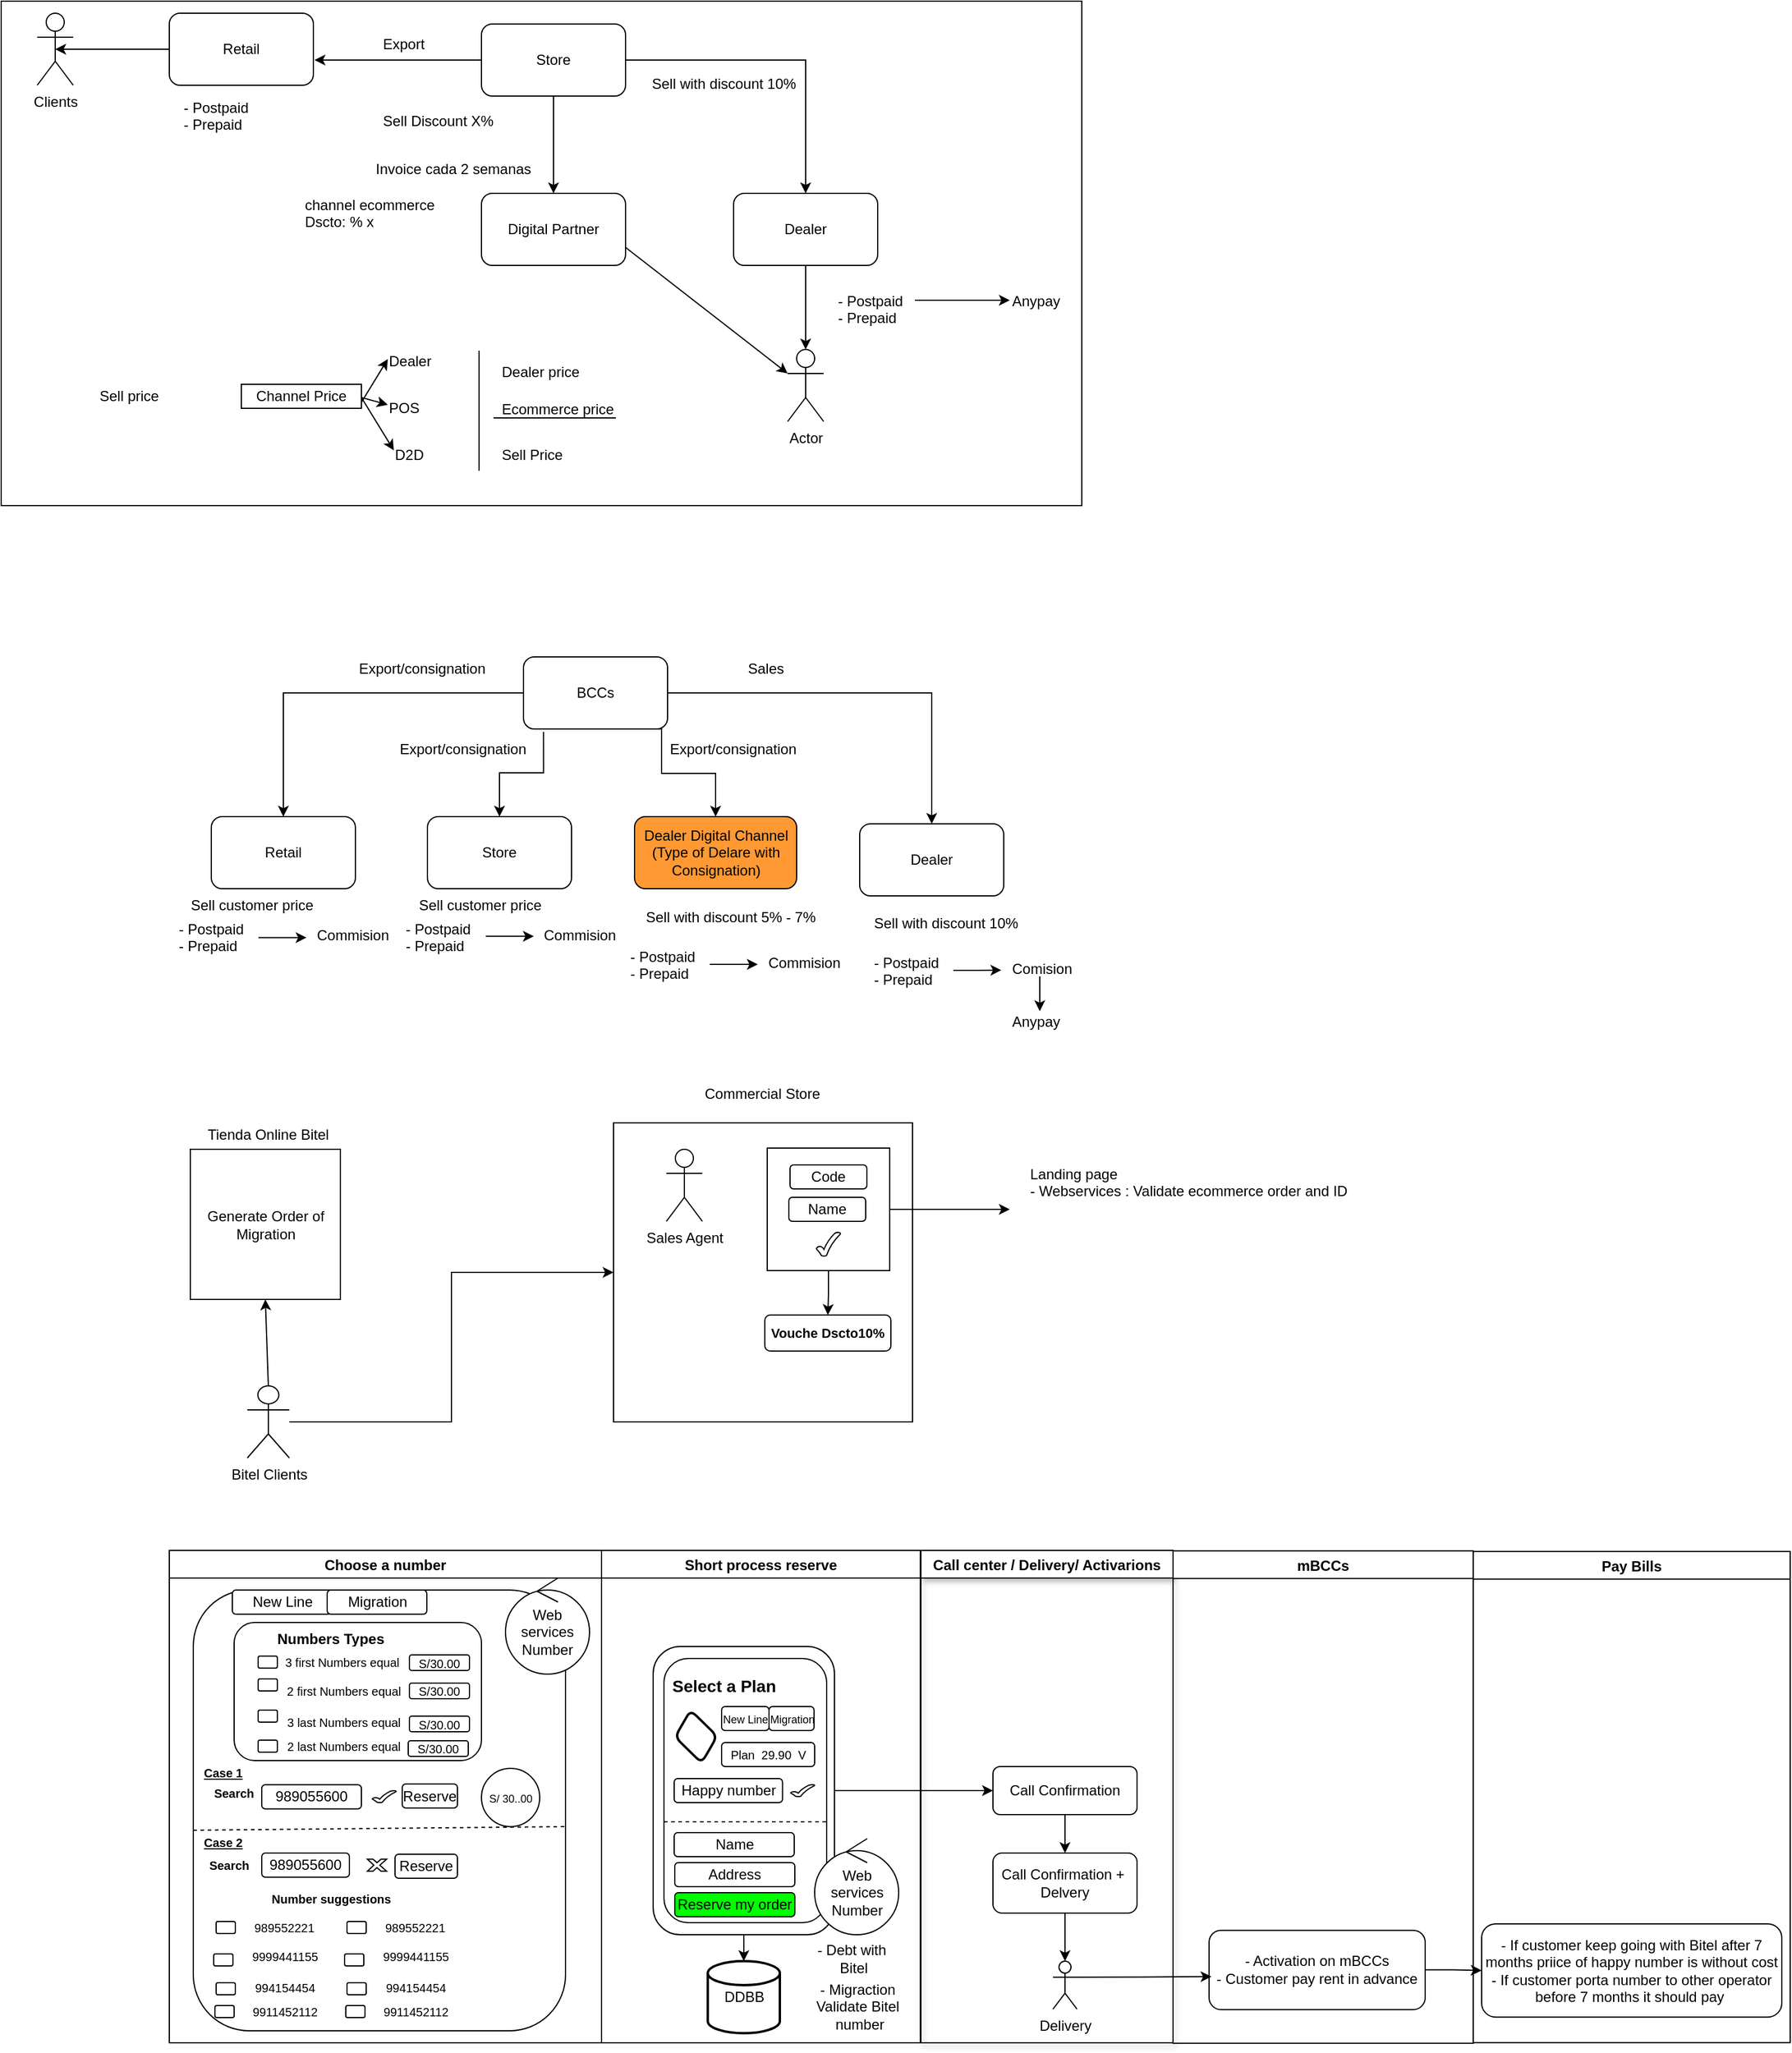 <mxfile version="12.5.6" type="github">
  <diagram id="y0MvCqDMI1tPlNCTdOtr" name="Page-1">
    <mxGraphModel dx="1301" dy="455" grid="1" gridSize="10" guides="1" tooltips="1" connect="1" arrows="1" fold="1" page="1" pageScale="1" pageWidth="827" pageHeight="1169" math="0" shadow="0">
      <root>
        <mxCell id="0"/>
        <mxCell id="1" parent="0"/>
        <mxCell id="P5arYo4wm9-XKqG1Q-lO-1" value="" style="rounded=0;whiteSpace=wrap;html=1;" parent="1" vertex="1">
          <mxGeometry x="70" y="100" width="900" height="420" as="geometry"/>
        </mxCell>
        <mxCell id="lmIb0_3VensQCm0fVYHJ-1" value="Digital Partner" style="rounded=1;whiteSpace=wrap;html=1;" parent="1" vertex="1">
          <mxGeometry x="470" y="260" width="120" height="60" as="geometry"/>
        </mxCell>
        <mxCell id="lmIb0_3VensQCm0fVYHJ-5" style="edgeStyle=orthogonalEdgeStyle;rounded=0;orthogonalLoop=1;jettySize=auto;html=1;exitX=0;exitY=0.5;exitDx=0;exitDy=0;entryX=1.008;entryY=0.65;entryDx=0;entryDy=0;entryPerimeter=0;" parent="1" source="lmIb0_3VensQCm0fVYHJ-2" target="lmIb0_3VensQCm0fVYHJ-3" edge="1">
          <mxGeometry relative="1" as="geometry"/>
        </mxCell>
        <mxCell id="lmIb0_3VensQCm0fVYHJ-8" style="edgeStyle=orthogonalEdgeStyle;rounded=0;orthogonalLoop=1;jettySize=auto;html=1;" parent="1" source="lmIb0_3VensQCm0fVYHJ-2" target="lmIb0_3VensQCm0fVYHJ-1" edge="1">
          <mxGeometry relative="1" as="geometry"/>
        </mxCell>
        <mxCell id="lmIb0_3VensQCm0fVYHJ-10" style="edgeStyle=orthogonalEdgeStyle;rounded=0;orthogonalLoop=1;jettySize=auto;html=1;exitX=1;exitY=0.5;exitDx=0;exitDy=0;entryX=0.5;entryY=0;entryDx=0;entryDy=0;" parent="1" source="lmIb0_3VensQCm0fVYHJ-2" target="lmIb0_3VensQCm0fVYHJ-9" edge="1">
          <mxGeometry relative="1" as="geometry"/>
        </mxCell>
        <mxCell id="lmIb0_3VensQCm0fVYHJ-2" value="Store" style="rounded=1;whiteSpace=wrap;html=1;" parent="1" vertex="1">
          <mxGeometry x="470" y="119" width="120" height="60" as="geometry"/>
        </mxCell>
        <mxCell id="lmIb0_3VensQCm0fVYHJ-13" style="edgeStyle=orthogonalEdgeStyle;rounded=0;orthogonalLoop=1;jettySize=auto;html=1;entryX=0.5;entryY=0.5;entryDx=0;entryDy=0;entryPerimeter=0;" parent="1" source="lmIb0_3VensQCm0fVYHJ-3" target="lmIb0_3VensQCm0fVYHJ-12" edge="1">
          <mxGeometry relative="1" as="geometry"/>
        </mxCell>
        <mxCell id="lmIb0_3VensQCm0fVYHJ-3" value="Retail" style="rounded=1;whiteSpace=wrap;html=1;" parent="1" vertex="1">
          <mxGeometry x="210" y="110" width="120" height="60" as="geometry"/>
        </mxCell>
        <mxCell id="lmIb0_3VensQCm0fVYHJ-4" value="&lt;div&gt;- Postpaid&lt;/div&gt;&lt;div&gt;- Prepaid &lt;br&gt;&lt;/div&gt;" style="text;html=1;resizable=0;points=[];autosize=1;align=left;verticalAlign=top;spacingTop=-4;" parent="1" vertex="1">
          <mxGeometry x="220" y="179" width="70" height="30" as="geometry"/>
        </mxCell>
        <mxCell id="lmIb0_3VensQCm0fVYHJ-6" value="Export" style="text;html=1;resizable=0;points=[];autosize=1;align=left;verticalAlign=top;spacingTop=-4;" parent="1" vertex="1">
          <mxGeometry x="386" y="126" width="50" height="20" as="geometry"/>
        </mxCell>
        <mxCell id="lmIb0_3VensQCm0fVYHJ-14" style="edgeStyle=orthogonalEdgeStyle;rounded=0;orthogonalLoop=1;jettySize=auto;html=1;exitX=0.5;exitY=1;exitDx=0;exitDy=0;" parent="1" source="lmIb0_3VensQCm0fVYHJ-9" edge="1">
          <mxGeometry relative="1" as="geometry">
            <mxPoint x="740" y="390" as="targetPoint"/>
          </mxGeometry>
        </mxCell>
        <mxCell id="lmIb0_3VensQCm0fVYHJ-9" value="Dealer" style="rounded=1;whiteSpace=wrap;html=1;" parent="1" vertex="1">
          <mxGeometry x="680" y="260" width="120" height="60" as="geometry"/>
        </mxCell>
        <mxCell id="lmIb0_3VensQCm0fVYHJ-11" value="Actor" style="shape=umlActor;verticalLabelPosition=bottom;labelBackgroundColor=#ffffff;verticalAlign=top;html=1;outlineConnect=0;" parent="1" vertex="1">
          <mxGeometry x="725" y="390" width="30" height="60" as="geometry"/>
        </mxCell>
        <mxCell id="lmIb0_3VensQCm0fVYHJ-12" value="Clients" style="shape=umlActor;verticalLabelPosition=bottom;labelBackgroundColor=#ffffff;verticalAlign=top;html=1;outlineConnect=0;" parent="1" vertex="1">
          <mxGeometry x="100" y="110" width="30" height="60" as="geometry"/>
        </mxCell>
        <mxCell id="lmIb0_3VensQCm0fVYHJ-15" value="Sell with discount 10%" style="text;html=1;resizable=0;points=[];autosize=1;align=left;verticalAlign=top;spacingTop=-4;" parent="1" vertex="1">
          <mxGeometry x="610" y="159" width="140" height="20" as="geometry"/>
        </mxCell>
        <mxCell id="lmIb0_3VensQCm0fVYHJ-18" value="&lt;div&gt;channel ecommerce &lt;br&gt;&lt;/div&gt;&lt;div&gt;Dscto: % x&lt;br&gt;&lt;/div&gt;" style="text;html=1;resizable=0;points=[];autosize=1;align=left;verticalAlign=top;spacingTop=-4;" parent="1" vertex="1">
          <mxGeometry x="321" y="260" width="130" height="30" as="geometry"/>
        </mxCell>
        <mxCell id="lmIb0_3VensQCm0fVYHJ-19" value="Sell Price" style="text;html=1;resizable=0;points=[];autosize=1;align=left;verticalAlign=top;spacingTop=-4;" parent="1" vertex="1">
          <mxGeometry x="485" y="468" width="70" height="20" as="geometry"/>
        </mxCell>
        <mxCell id="lmIb0_3VensQCm0fVYHJ-20" value="Ecommerce price" style="text;html=1;resizable=0;points=[];autosize=1;align=left;verticalAlign=top;spacingTop=-4;" parent="1" vertex="1">
          <mxGeometry x="485" y="430" width="110" height="20" as="geometry"/>
        </mxCell>
        <mxCell id="lmIb0_3VensQCm0fVYHJ-21" value="Sell price " style="text;html=1;resizable=0;points=[];autosize=1;align=left;verticalAlign=top;spacingTop=-4;" parent="1" vertex="1">
          <mxGeometry x="150" y="419" width="70" height="20" as="geometry"/>
        </mxCell>
        <mxCell id="lmIb0_3VensQCm0fVYHJ-23" value="Channel Price" style="rounded=0;whiteSpace=wrap;html=1;" parent="1" vertex="1">
          <mxGeometry x="270" y="419" width="100" height="20" as="geometry"/>
        </mxCell>
        <mxCell id="lmIb0_3VensQCm0fVYHJ-24" value="Dealer" style="text;html=1;resizable=0;points=[];autosize=1;align=left;verticalAlign=top;spacingTop=-4;" parent="1" vertex="1">
          <mxGeometry x="391" y="390" width="50" height="20" as="geometry"/>
        </mxCell>
        <mxCell id="lmIb0_3VensQCm0fVYHJ-25" value="POS" style="text;html=1;resizable=0;points=[];autosize=1;align=left;verticalAlign=top;spacingTop=-4;" parent="1" vertex="1">
          <mxGeometry x="391" y="429" width="40" height="20" as="geometry"/>
        </mxCell>
        <mxCell id="lmIb0_3VensQCm0fVYHJ-26" value="D2D" style="text;html=1;resizable=0;points=[];autosize=1;align=left;verticalAlign=top;spacingTop=-4;" parent="1" vertex="1">
          <mxGeometry x="396" y="468" width="40" height="20" as="geometry"/>
        </mxCell>
        <mxCell id="lmIb0_3VensQCm0fVYHJ-28" value="" style="endArrow=classic;html=1;entryX=0.02;entryY=0.4;entryDx=0;entryDy=0;entryPerimeter=0;exitX=1;exitY=0.75;exitDx=0;exitDy=0;" parent="1" source="lmIb0_3VensQCm0fVYHJ-23" target="lmIb0_3VensQCm0fVYHJ-24" edge="1">
          <mxGeometry width="50" height="50" relative="1" as="geometry">
            <mxPoint x="100" y="560" as="sourcePoint"/>
            <mxPoint x="150" y="510" as="targetPoint"/>
          </mxGeometry>
        </mxCell>
        <mxCell id="lmIb0_3VensQCm0fVYHJ-29" value="" style="endArrow=classic;html=1;entryX=0.025;entryY=0.35;entryDx=0;entryDy=0;entryPerimeter=0;" parent="1" target="lmIb0_3VensQCm0fVYHJ-25" edge="1">
          <mxGeometry width="50" height="50" relative="1" as="geometry">
            <mxPoint x="370" y="430" as="sourcePoint"/>
            <mxPoint x="402" y="408" as="targetPoint"/>
          </mxGeometry>
        </mxCell>
        <mxCell id="lmIb0_3VensQCm0fVYHJ-31" value="" style="endArrow=classic;html=1;entryX=0.025;entryY=0.3;entryDx=0;entryDy=0;entryPerimeter=0;" parent="1" target="lmIb0_3VensQCm0fVYHJ-26" edge="1">
          <mxGeometry width="50" height="50" relative="1" as="geometry">
            <mxPoint x="370" y="430" as="sourcePoint"/>
            <mxPoint x="402" y="446" as="targetPoint"/>
          </mxGeometry>
        </mxCell>
        <mxCell id="lmIb0_3VensQCm0fVYHJ-32" value="Dealer price" style="text;html=1;resizable=0;points=[];autosize=1;align=left;verticalAlign=top;spacingTop=-4;" parent="1" vertex="1">
          <mxGeometry x="485" y="399" width="80" height="20" as="geometry"/>
        </mxCell>
        <mxCell id="lmIb0_3VensQCm0fVYHJ-33" value="" style="endArrow=none;html=1;" parent="1" edge="1">
          <mxGeometry width="50" height="50" relative="1" as="geometry">
            <mxPoint x="468" y="491" as="sourcePoint"/>
            <mxPoint x="468" y="391" as="targetPoint"/>
          </mxGeometry>
        </mxCell>
        <mxCell id="lmIb0_3VensQCm0fVYHJ-35" value="" style="endArrow=none;html=1;" parent="1" edge="1">
          <mxGeometry width="50" height="50" relative="1" as="geometry">
            <mxPoint x="480" y="447" as="sourcePoint"/>
            <mxPoint x="582" y="447" as="targetPoint"/>
          </mxGeometry>
        </mxCell>
        <mxCell id="lmIb0_3VensQCm0fVYHJ-38" value="" style="endArrow=classic;html=1;exitX=1;exitY=0.75;exitDx=0;exitDy=0;entryX=0;entryY=0.333;entryDx=0;entryDy=0;entryPerimeter=0;" parent="1" source="lmIb0_3VensQCm0fVYHJ-1" target="lmIb0_3VensQCm0fVYHJ-11" edge="1">
          <mxGeometry width="50" height="50" relative="1" as="geometry">
            <mxPoint x="190" y="560" as="sourcePoint"/>
            <mxPoint x="240" y="510" as="targetPoint"/>
          </mxGeometry>
        </mxCell>
        <mxCell id="lmIb0_3VensQCm0fVYHJ-41" value="" style="edgeStyle=orthogonalEdgeStyle;rounded=0;orthogonalLoop=1;jettySize=auto;html=1;" parent="1" target="lmIb0_3VensQCm0fVYHJ-40" edge="1">
          <mxGeometry relative="1" as="geometry">
            <mxPoint x="831" y="349" as="sourcePoint"/>
            <Array as="points">
              <mxPoint x="890" y="349"/>
              <mxPoint x="890" y="349"/>
            </Array>
          </mxGeometry>
        </mxCell>
        <mxCell id="lmIb0_3VensQCm0fVYHJ-39" value="&lt;div&gt;- Postpaid&lt;/div&gt;&lt;div&gt;- Prepaid &lt;br&gt;&lt;/div&gt;" style="text;html=1;resizable=0;points=[];autosize=1;align=left;verticalAlign=top;spacingTop=-4;" parent="1" vertex="1">
          <mxGeometry x="765" y="340" width="70" height="30" as="geometry"/>
        </mxCell>
        <mxCell id="lmIb0_3VensQCm0fVYHJ-40" value="Anypay" style="text;html=1;resizable=0;points=[];autosize=1;align=left;verticalAlign=top;spacingTop=-4;" parent="1" vertex="1">
          <mxGeometry x="910" y="340" width="50" height="20" as="geometry"/>
        </mxCell>
        <mxCell id="YrrHf_Wgj3N-O0l7jDWq-1" value="&lt;div&gt;Sell Discount X%&lt;br&gt;&lt;/div&gt;&amp;nbsp;" style="text;html=1;resizable=0;points=[];autosize=1;align=left;verticalAlign=top;spacingTop=-4;" parent="1" vertex="1">
          <mxGeometry x="386" y="190" width="110" height="30" as="geometry"/>
        </mxCell>
        <mxCell id="YrrHf_Wgj3N-O0l7jDWq-2" value="Invoice cada 2 semanas" style="text;html=1;resizable=0;points=[];autosize=1;align=left;verticalAlign=top;spacingTop=-4;" parent="1" vertex="1">
          <mxGeometry x="380" y="230" width="150" height="20" as="geometry"/>
        </mxCell>
        <mxCell id="P5arYo4wm9-XKqG1Q-lO-3" value="Dealer Digital Channel&lt;br&gt;(Type of Delare with Consignation)" style="rounded=1;whiteSpace=wrap;html=1;fillColor=#FF9933;" parent="1" vertex="1">
          <mxGeometry x="597.5" y="779" width="135" height="60" as="geometry"/>
        </mxCell>
        <mxCell id="P5arYo4wm9-XKqG1Q-lO-7" value="Store" style="rounded=1;whiteSpace=wrap;html=1;" parent="1" vertex="1">
          <mxGeometry x="425" y="779" width="120" height="60" as="geometry"/>
        </mxCell>
        <mxCell id="P5arYo4wm9-XKqG1Q-lO-9" value="Retail" style="rounded=1;whiteSpace=wrap;html=1;" parent="1" vertex="1">
          <mxGeometry x="245" y="779" width="120" height="60" as="geometry"/>
        </mxCell>
        <mxCell id="P5arYo4wm9-XKqG1Q-lO-11" value="Export/consignation" style="text;html=1;resizable=0;points=[];autosize=1;align=left;verticalAlign=top;spacingTop=-4;" parent="1" vertex="1">
          <mxGeometry x="366" y="646" width="120" height="20" as="geometry"/>
        </mxCell>
        <mxCell id="P5arYo4wm9-XKqG1Q-lO-13" value="Dealer" style="rounded=1;whiteSpace=wrap;html=1;" parent="1" vertex="1">
          <mxGeometry x="785" y="785" width="120" height="60" as="geometry"/>
        </mxCell>
        <mxCell id="P5arYo4wm9-XKqG1Q-lO-16" value="Sell with discount 10%" style="text;html=1;resizable=0;points=[];autosize=1;align=left;verticalAlign=top;spacingTop=-4;" parent="1" vertex="1">
          <mxGeometry x="795" y="858" width="140" height="20" as="geometry"/>
        </mxCell>
        <mxCell id="P5arYo4wm9-XKqG1Q-lO-45" style="edgeStyle=orthogonalEdgeStyle;rounded=0;orthogonalLoop=1;jettySize=auto;html=1;exitX=0.139;exitY=1.04;exitDx=0;exitDy=0;exitPerimeter=0;" parent="1" source="P5arYo4wm9-XKqG1Q-lO-44" target="P5arYo4wm9-XKqG1Q-lO-7" edge="1">
          <mxGeometry relative="1" as="geometry"/>
        </mxCell>
        <mxCell id="P5arYo4wm9-XKqG1Q-lO-46" style="edgeStyle=orthogonalEdgeStyle;rounded=0;orthogonalLoop=1;jettySize=auto;html=1;entryX=0.5;entryY=0;entryDx=0;entryDy=0;" parent="1" source="P5arYo4wm9-XKqG1Q-lO-44" target="P5arYo4wm9-XKqG1Q-lO-9" edge="1">
          <mxGeometry relative="1" as="geometry"/>
        </mxCell>
        <mxCell id="P5arYo4wm9-XKqG1Q-lO-47" style="edgeStyle=orthogonalEdgeStyle;rounded=0;orthogonalLoop=1;jettySize=auto;html=1;entryX=0.5;entryY=0;entryDx=0;entryDy=0;" parent="1" source="P5arYo4wm9-XKqG1Q-lO-44" target="P5arYo4wm9-XKqG1Q-lO-13" edge="1">
          <mxGeometry relative="1" as="geometry"/>
        </mxCell>
        <mxCell id="P5arYo4wm9-XKqG1Q-lO-44" value="BCCs" style="rounded=1;whiteSpace=wrap;html=1;" parent="1" vertex="1">
          <mxGeometry x="505" y="646" width="120" height="60" as="geometry"/>
        </mxCell>
        <mxCell id="P5arYo4wm9-XKqG1Q-lO-48" value="Export/consignation" style="text;html=1;resizable=0;points=[];autosize=1;align=left;verticalAlign=top;spacingTop=-4;" parent="1" vertex="1">
          <mxGeometry x="400" y="712.5" width="120" height="20" as="geometry"/>
        </mxCell>
        <mxCell id="P5arYo4wm9-XKqG1Q-lO-49" value="Sales" style="text;html=1;resizable=0;points=[];autosize=1;align=left;verticalAlign=top;spacingTop=-4;" parent="1" vertex="1">
          <mxGeometry x="690" y="646" width="50" height="20" as="geometry"/>
        </mxCell>
        <mxCell id="P5arYo4wm9-XKqG1Q-lO-52" style="edgeStyle=orthogonalEdgeStyle;rounded=0;orthogonalLoop=1;jettySize=auto;html=1;exitX=0.5;exitY=1;exitDx=0;exitDy=0;" parent="1" source="P5arYo4wm9-XKqG1Q-lO-44" target="P5arYo4wm9-XKqG1Q-lO-3" edge="1">
          <mxGeometry relative="1" as="geometry">
            <mxPoint x="574.571" y="716" as="sourcePoint"/>
            <mxPoint x="494.571" y="789" as="targetPoint"/>
            <Array as="points">
              <mxPoint x="620" y="706"/>
              <mxPoint x="620" y="743"/>
              <mxPoint x="665" y="743"/>
            </Array>
          </mxGeometry>
        </mxCell>
        <mxCell id="P5arYo4wm9-XKqG1Q-lO-53" value="Export/consignation" style="text;html=1;resizable=0;points=[];autosize=1;align=left;verticalAlign=top;spacingTop=-4;" parent="1" vertex="1">
          <mxGeometry x="625" y="712.5" width="120" height="20" as="geometry"/>
        </mxCell>
        <mxCell id="P5arYo4wm9-XKqG1Q-lO-54" value="Sell with discount 5% - 7%" style="text;html=1;resizable=0;points=[];autosize=1;align=left;verticalAlign=top;spacingTop=-4;" parent="1" vertex="1">
          <mxGeometry x="605" y="853" width="160" height="20" as="geometry"/>
        </mxCell>
        <mxCell id="P5arYo4wm9-XKqG1Q-lO-56" value="" style="edgeStyle=orthogonalEdgeStyle;rounded=0;orthogonalLoop=1;jettySize=auto;html=1;" parent="1" edge="1">
          <mxGeometry relative="1" as="geometry">
            <mxPoint x="863" y="907" as="sourcePoint"/>
            <Array as="points">
              <mxPoint x="883" y="907"/>
              <mxPoint x="883" y="907"/>
            </Array>
            <mxPoint x="903" y="906.857" as="targetPoint"/>
          </mxGeometry>
        </mxCell>
        <mxCell id="P5arYo4wm9-XKqG1Q-lO-57" value="&lt;div&gt;- Postpaid&lt;/div&gt;&lt;div&gt;- Prepaid &lt;br&gt;&lt;/div&gt;" style="text;html=1;resizable=0;points=[];autosize=1;align=left;verticalAlign=top;spacingTop=-4;" parent="1" vertex="1">
          <mxGeometry x="795" y="891" width="70" height="30" as="geometry"/>
        </mxCell>
        <mxCell id="P5arYo4wm9-XKqG1Q-lO-58" value="Comision" style="text;html=1;resizable=0;points=[];autosize=1;align=left;verticalAlign=top;spacingTop=-4;" parent="1" vertex="1">
          <mxGeometry x="910" y="896" width="70" height="20" as="geometry"/>
        </mxCell>
        <mxCell id="P5arYo4wm9-XKqG1Q-lO-59" value="" style="edgeStyle=orthogonalEdgeStyle;rounded=0;orthogonalLoop=1;jettySize=auto;html=1;" parent="1" edge="1">
          <mxGeometry relative="1" as="geometry">
            <mxPoint x="660.143" y="902" as="sourcePoint"/>
            <Array as="points">
              <mxPoint x="680" y="902"/>
              <mxPoint x="680" y="902"/>
            </Array>
            <mxPoint x="700.143" y="902" as="targetPoint"/>
          </mxGeometry>
        </mxCell>
        <mxCell id="P5arYo4wm9-XKqG1Q-lO-60" value="&lt;div&gt;- Postpaid&lt;/div&gt;&lt;div&gt;- Prepaid &lt;br&gt;&lt;/div&gt;" style="text;html=1;resizable=0;points=[];autosize=1;align=left;verticalAlign=top;spacingTop=-4;" parent="1" vertex="1">
          <mxGeometry x="592" y="886" width="70" height="30" as="geometry"/>
        </mxCell>
        <mxCell id="P5arYo4wm9-XKqG1Q-lO-61" value="Commision" style="text;html=1;resizable=0;points=[];autosize=1;align=left;verticalAlign=top;spacingTop=-4;" parent="1" vertex="1">
          <mxGeometry x="707" y="891" width="80" height="20" as="geometry"/>
        </mxCell>
        <mxCell id="P5arYo4wm9-XKqG1Q-lO-64" value="" style="edgeStyle=orthogonalEdgeStyle;rounded=0;orthogonalLoop=1;jettySize=auto;html=1;" parent="1" edge="1">
          <mxGeometry relative="1" as="geometry">
            <mxPoint x="284.286" y="879.714" as="sourcePoint"/>
            <Array as="points">
              <mxPoint x="304" y="879"/>
              <mxPoint x="304" y="879"/>
            </Array>
            <mxPoint x="324.286" y="879.714" as="targetPoint"/>
          </mxGeometry>
        </mxCell>
        <mxCell id="P5arYo4wm9-XKqG1Q-lO-65" value="&lt;div&gt;- Postpaid&lt;/div&gt;&lt;div&gt;- Prepaid &lt;br&gt;&lt;/div&gt;" style="text;html=1;resizable=0;points=[];autosize=1;align=left;verticalAlign=top;spacingTop=-4;" parent="1" vertex="1">
          <mxGeometry x="216" y="863" width="70" height="30" as="geometry"/>
        </mxCell>
        <mxCell id="P5arYo4wm9-XKqG1Q-lO-66" value="Commision" style="text;html=1;resizable=0;points=[];autosize=1;align=left;verticalAlign=top;spacingTop=-4;" parent="1" vertex="1">
          <mxGeometry x="331" y="868" width="80" height="20" as="geometry"/>
        </mxCell>
        <mxCell id="P5arYo4wm9-XKqG1Q-lO-67" value="" style="edgeStyle=orthogonalEdgeStyle;rounded=0;orthogonalLoop=1;jettySize=auto;html=1;" parent="1" edge="1">
          <mxGeometry relative="1" as="geometry">
            <mxPoint x="473.571" y="878.643" as="sourcePoint"/>
            <Array as="points">
              <mxPoint x="493" y="878.5"/>
              <mxPoint x="493" y="878.5"/>
            </Array>
            <mxPoint x="513.571" y="878.643" as="targetPoint"/>
          </mxGeometry>
        </mxCell>
        <mxCell id="P5arYo4wm9-XKqG1Q-lO-68" value="&lt;div&gt;- Postpaid&lt;/div&gt;&lt;div&gt;- Prepaid &lt;br&gt;&lt;/div&gt;" style="text;html=1;resizable=0;points=[];autosize=1;align=left;verticalAlign=top;spacingTop=-4;" parent="1" vertex="1">
          <mxGeometry x="405" y="862.5" width="70" height="30" as="geometry"/>
        </mxCell>
        <mxCell id="P5arYo4wm9-XKqG1Q-lO-69" value="Commision" style="text;html=1;resizable=0;points=[];autosize=1;align=left;verticalAlign=top;spacingTop=-4;" parent="1" vertex="1">
          <mxGeometry x="520" y="867.5" width="80" height="20" as="geometry"/>
        </mxCell>
        <mxCell id="P5arYo4wm9-XKqG1Q-lO-70" value="Anypay" style="text;html=1;resizable=0;points=[];autosize=1;align=left;verticalAlign=top;spacingTop=-4;" parent="1" vertex="1">
          <mxGeometry x="910" y="940" width="60" height="20" as="geometry"/>
        </mxCell>
        <mxCell id="P5arYo4wm9-XKqG1Q-lO-74" value="" style="edgeStyle=orthogonalEdgeStyle;rounded=0;orthogonalLoop=1;jettySize=auto;html=1;" parent="1" edge="1">
          <mxGeometry relative="1" as="geometry">
            <mxPoint x="935" y="912" as="sourcePoint"/>
            <mxPoint x="935" y="941" as="targetPoint"/>
          </mxGeometry>
        </mxCell>
        <mxCell id="P5arYo4wm9-XKqG1Q-lO-75" value="Sell customer price" style="text;html=1;resizable=0;points=[];autosize=1;align=left;verticalAlign=top;spacingTop=-4;" parent="1" vertex="1">
          <mxGeometry x="226" y="842.5" width="120" height="20" as="geometry"/>
        </mxCell>
        <mxCell id="P5arYo4wm9-XKqG1Q-lO-76" value="Sell customer price" style="text;html=1;resizable=0;points=[];autosize=1;align=left;verticalAlign=top;spacingTop=-4;" parent="1" vertex="1">
          <mxGeometry x="415.5" y="842.5" width="120" height="20" as="geometry"/>
        </mxCell>
        <mxCell id="tqpHQicm2JgRF6btbV35-1" value="" style="whiteSpace=wrap;html=1;aspect=fixed;" parent="1" vertex="1">
          <mxGeometry x="580" y="1034" width="249" height="249" as="geometry"/>
        </mxCell>
        <mxCell id="tqpHQicm2JgRF6btbV35-17" style="edgeStyle=orthogonalEdgeStyle;rounded=0;orthogonalLoop=1;jettySize=auto;html=1;" parent="1" source="tqpHQicm2JgRF6btbV35-2" target="tqpHQicm2JgRF6btbV35-16" edge="1">
          <mxGeometry relative="1" as="geometry"/>
        </mxCell>
        <mxCell id="tqpHQicm2JgRF6btbV35-29" style="edgeStyle=orthogonalEdgeStyle;rounded=0;orthogonalLoop=1;jettySize=auto;html=1;" parent="1" source="tqpHQicm2JgRF6btbV35-2" edge="1">
          <mxGeometry relative="1" as="geometry">
            <mxPoint x="910" y="1106" as="targetPoint"/>
          </mxGeometry>
        </mxCell>
        <mxCell id="tqpHQicm2JgRF6btbV35-2" value="" style="whiteSpace=wrap;html=1;aspect=fixed;" parent="1" vertex="1">
          <mxGeometry x="708" y="1055" width="102" height="102" as="geometry"/>
        </mxCell>
        <mxCell id="tqpHQicm2JgRF6btbV35-3" value="Commercial Store" style="text;html=1;resizable=0;points=[];autosize=1;align=left;verticalAlign=top;spacingTop=-4;" parent="1" vertex="1">
          <mxGeometry x="654" y="1000" width="120" height="20" as="geometry"/>
        </mxCell>
        <mxCell id="tqpHQicm2JgRF6btbV35-28" style="edgeStyle=orthogonalEdgeStyle;rounded=0;orthogonalLoop=1;jettySize=auto;html=1;" parent="1" source="tqpHQicm2JgRF6btbV35-4" target="tqpHQicm2JgRF6btbV35-1" edge="1">
          <mxGeometry relative="1" as="geometry"/>
        </mxCell>
        <mxCell id="tqpHQicm2JgRF6btbV35-4" value="Bitel Clients" style="shape=umlActor;verticalLabelPosition=bottom;labelBackgroundColor=#ffffff;verticalAlign=top;html=1;outlineConnect=0;" parent="1" vertex="1">
          <mxGeometry x="275" y="1253" width="35" height="60" as="geometry"/>
        </mxCell>
        <mxCell id="tqpHQicm2JgRF6btbV35-5" value="Code" style="rounded=1;whiteSpace=wrap;html=1;" parent="1" vertex="1">
          <mxGeometry x="727" y="1069" width="64" height="20" as="geometry"/>
        </mxCell>
        <mxCell id="tqpHQicm2JgRF6btbV35-6" value="Name" style="rounded=1;whiteSpace=wrap;html=1;" parent="1" vertex="1">
          <mxGeometry x="726" y="1096" width="64" height="20" as="geometry"/>
        </mxCell>
        <mxCell id="tqpHQicm2JgRF6btbV35-7" value="" style="verticalLabelPosition=bottom;verticalAlign=top;html=1;shape=mxgraph.basic.tick" parent="1" vertex="1">
          <mxGeometry x="749" y="1125" width="20" height="20" as="geometry"/>
        </mxCell>
        <mxCell id="tqpHQicm2JgRF6btbV35-8" value="Sales Agent" style="shape=umlActor;verticalLabelPosition=bottom;labelBackgroundColor=#ffffff;verticalAlign=top;html=1;outlineConnect=0;" parent="1" vertex="1">
          <mxGeometry x="624" y="1056" width="30" height="60" as="geometry"/>
        </mxCell>
        <mxCell id="tqpHQicm2JgRF6btbV35-16" value="&lt;b&gt;&lt;font style=&quot;font-size: 11px&quot;&gt;Vouche Dscto10%&lt;/font&gt;&lt;/b&gt;" style="rounded=1;whiteSpace=wrap;html=1;" parent="1" vertex="1">
          <mxGeometry x="706" y="1194" width="105" height="30" as="geometry"/>
        </mxCell>
        <mxCell id="tqpHQicm2JgRF6btbV35-18" value="Generate Order of Migration" style="whiteSpace=wrap;html=1;aspect=fixed;" parent="1" vertex="1">
          <mxGeometry x="227.5" y="1056" width="125" height="125" as="geometry"/>
        </mxCell>
        <mxCell id="tqpHQicm2JgRF6btbV35-26" value="" style="endArrow=classic;html=1;entryX=0.5;entryY=1;entryDx=0;entryDy=0;exitX=0.5;exitY=0;exitDx=0;exitDy=0;exitPerimeter=0;" parent="1" source="tqpHQicm2JgRF6btbV35-4" target="tqpHQicm2JgRF6btbV35-18" edge="1">
          <mxGeometry width="50" height="50" relative="1" as="geometry">
            <mxPoint x="70" y="1400" as="sourcePoint"/>
            <mxPoint x="120" y="1350" as="targetPoint"/>
          </mxGeometry>
        </mxCell>
        <mxCell id="tqpHQicm2JgRF6btbV35-27" value="Tienda Online Bitel" style="text;html=1;resizable=0;points=[];autosize=1;align=left;verticalAlign=top;spacingTop=-4;" parent="1" vertex="1">
          <mxGeometry x="240" y="1034" width="120" height="20" as="geometry"/>
        </mxCell>
        <mxCell id="tqpHQicm2JgRF6btbV35-30" value="&lt;div&gt;Landing page&lt;/div&gt;&lt;div&gt;- Webservices : Validate ecommerce order and ID&lt;br&gt;&lt;/div&gt;" style="text;html=1;resizable=0;points=[];autosize=1;align=left;verticalAlign=top;spacingTop=-4;" parent="1" vertex="1">
          <mxGeometry x="925" y="1067" width="290" height="30" as="geometry"/>
        </mxCell>
        <mxCell id="RakAhdTEQGmVChrOr0ug-1" value="Choose a number" style="swimlane;startSize=23;" parent="1" vertex="1">
          <mxGeometry x="210" y="1390" width="360" height="410" as="geometry"/>
        </mxCell>
        <mxCell id="RakAhdTEQGmVChrOr0ug-54" value="" style="rounded=1;whiteSpace=wrap;html=1;" parent="RakAhdTEQGmVChrOr0ug-1" vertex="1">
          <mxGeometry x="20" y="33" width="310" height="367" as="geometry"/>
        </mxCell>
        <mxCell id="RakAhdTEQGmVChrOr0ug-35" value="989055600" style="rounded=1;whiteSpace=wrap;html=1;" parent="RakAhdTEQGmVChrOr0ug-1" vertex="1">
          <mxGeometry x="77" y="195.08" width="83" height="20.17" as="geometry"/>
        </mxCell>
        <mxCell id="RakAhdTEQGmVChrOr0ug-38" value="" style="rounded=1;whiteSpace=wrap;html=1;" parent="RakAhdTEQGmVChrOr0ug-1" vertex="1">
          <mxGeometry x="54" y="60" width="206" height="115" as="geometry"/>
        </mxCell>
        <mxCell id="RakAhdTEQGmVChrOr0ug-39" value="&lt;h1&gt;&lt;font style=&quot;font-size: 12px&quot;&gt;Numbers Types&lt;/font&gt;&lt;/h1&gt;&lt;p&gt;&lt;br&gt;&lt;/p&gt;" style="text;html=1;strokeColor=none;fillColor=none;spacing=5;spacingTop=-20;whiteSpace=wrap;overflow=hidden;rounded=0;" parent="RakAhdTEQGmVChrOr0ug-1" vertex="1">
          <mxGeometry x="85" y="50" width="100" height="30" as="geometry"/>
        </mxCell>
        <mxCell id="RakAhdTEQGmVChrOr0ug-42" value="Reserve" style="rounded=1;whiteSpace=wrap;html=1;" parent="RakAhdTEQGmVChrOr0ug-1" vertex="1">
          <mxGeometry x="194" y="194.5" width="46" height="20" as="geometry"/>
        </mxCell>
        <mxCell id="1DFgmjzPVoiNPRp-_Ow8-1" value="" style="rounded=1;whiteSpace=wrap;html=1;" parent="RakAhdTEQGmVChrOr0ug-1" vertex="1">
          <mxGeometry x="74" y="88" width="16" height="10" as="geometry"/>
        </mxCell>
        <mxCell id="1DFgmjzPVoiNPRp-_Ow8-2" value="" style="rounded=1;whiteSpace=wrap;html=1;" parent="RakAhdTEQGmVChrOr0ug-1" vertex="1">
          <mxGeometry x="74" y="107" width="16" height="10" as="geometry"/>
        </mxCell>
        <mxCell id="1DFgmjzPVoiNPRp-_Ow8-3" value="" style="rounded=1;whiteSpace=wrap;html=1;" parent="RakAhdTEQGmVChrOr0ug-1" vertex="1">
          <mxGeometry x="74" y="133" width="16" height="10" as="geometry"/>
        </mxCell>
        <mxCell id="1DFgmjzPVoiNPRp-_Ow8-4" value="" style="rounded=1;whiteSpace=wrap;html=1;" parent="RakAhdTEQGmVChrOr0ug-1" vertex="1">
          <mxGeometry x="74" y="158" width="16" height="10" as="geometry"/>
        </mxCell>
        <mxCell id="1DFgmjzPVoiNPRp-_Ow8-5" value="&lt;font style=&quot;font-size: 10px&quot;&gt;3 first Numbers equal&amp;nbsp;&lt;/font&gt;" style="text;html=1;align=center;verticalAlign=middle;resizable=0;points=[];autosize=1;" parent="RakAhdTEQGmVChrOr0ug-1" vertex="1">
          <mxGeometry x="90" y="83" width="110" height="20" as="geometry"/>
        </mxCell>
        <mxCell id="1DFgmjzPVoiNPRp-_Ow8-8" value="&lt;font style=&quot;font-size: 10px&quot;&gt;2 first Numbers equal&lt;/font&gt;" style="text;html=1;align=center;verticalAlign=middle;resizable=0;points=[];autosize=1;" parent="RakAhdTEQGmVChrOr0ug-1" vertex="1">
          <mxGeometry x="90" y="107" width="110" height="20" as="geometry"/>
        </mxCell>
        <mxCell id="1DFgmjzPVoiNPRp-_Ow8-9" value="&lt;font style=&quot;font-size: 10px&quot;&gt;3 last Numbers equal&lt;/font&gt;" style="text;html=1;align=center;verticalAlign=middle;resizable=0;points=[];autosize=1;" parent="RakAhdTEQGmVChrOr0ug-1" vertex="1">
          <mxGeometry x="90" y="133" width="110" height="20" as="geometry"/>
        </mxCell>
        <mxCell id="1DFgmjzPVoiNPRp-_Ow8-10" value="&lt;font style=&quot;font-size: 10px&quot;&gt;2 last Numbers equal&lt;/font&gt;" style="text;html=1;align=center;verticalAlign=middle;resizable=0;points=[];autosize=1;" parent="RakAhdTEQGmVChrOr0ug-1" vertex="1">
          <mxGeometry x="90" y="153" width="110" height="20" as="geometry"/>
        </mxCell>
        <mxCell id="1DFgmjzPVoiNPRp-_Ow8-11" value="&lt;b&gt;&lt;font style=&quot;font-size: 10px&quot;&gt;Search&lt;/font&gt;&lt;/b&gt;" style="text;html=1;strokeColor=none;fillColor=none;align=center;verticalAlign=middle;whiteSpace=wrap;rounded=0;" parent="RakAhdTEQGmVChrOr0ug-1" vertex="1">
          <mxGeometry x="34" y="191.5" width="40" height="20" as="geometry"/>
        </mxCell>
        <mxCell id="1DFgmjzPVoiNPRp-_Ow8-12" value="" style="verticalLabelPosition=bottom;verticalAlign=top;html=1;shape=mxgraph.basic.tick" parent="RakAhdTEQGmVChrOr0ug-1" vertex="1">
          <mxGeometry x="169" y="200" width="20" height="10" as="geometry"/>
        </mxCell>
        <mxCell id="1DFgmjzPVoiNPRp-_Ow8-13" value="" style="verticalLabelPosition=bottom;verticalAlign=top;html=1;shape=mxgraph.basic.x" parent="RakAhdTEQGmVChrOr0ug-1" vertex="1">
          <mxGeometry x="165" y="257.09" width="16" height="10" as="geometry"/>
        </mxCell>
        <mxCell id="1DFgmjzPVoiNPRp-_Ow8-14" value="989055600" style="rounded=1;whiteSpace=wrap;html=1;" parent="RakAhdTEQGmVChrOr0ug-1" vertex="1">
          <mxGeometry x="77" y="252" width="73" height="20.17" as="geometry"/>
        </mxCell>
        <mxCell id="1DFgmjzPVoiNPRp-_Ow8-15" value="Reserve" style="rounded=1;whiteSpace=wrap;html=1;" parent="RakAhdTEQGmVChrOr0ug-1" vertex="1">
          <mxGeometry x="188" y="253" width="52" height="20" as="geometry"/>
        </mxCell>
        <mxCell id="1DFgmjzPVoiNPRp-_Ow8-16" value="" style="endArrow=none;dashed=1;html=1;exitX=0;exitY=0;exitDx=0;exitDy=0;" parent="RakAhdTEQGmVChrOr0ug-1" edge="1" source="1DFgmjzPVoiNPRp-_Ow8-31">
          <mxGeometry width="50" height="50" relative="1" as="geometry">
            <mxPoint x="20" y="238" as="sourcePoint"/>
            <mxPoint x="330" y="230" as="targetPoint"/>
          </mxGeometry>
        </mxCell>
        <mxCell id="1DFgmjzPVoiNPRp-_Ow8-17" value="&lt;b&gt;&lt;font style=&quot;font-size: 10px&quot;&gt;Search&lt;/font&gt;&lt;/b&gt;" style="text;html=1;strokeColor=none;fillColor=none;align=center;verticalAlign=middle;whiteSpace=wrap;rounded=0;" parent="RakAhdTEQGmVChrOr0ug-1" vertex="1">
          <mxGeometry x="30" y="252.17" width="40" height="20" as="geometry"/>
        </mxCell>
        <mxCell id="1DFgmjzPVoiNPRp-_Ow8-18" value="&lt;font style=&quot;font-size: 10px&quot;&gt;&amp;nbsp;989552221&lt;/font&gt;" style="text;html=1;align=center;verticalAlign=middle;resizable=0;points=[];autosize=1;" parent="RakAhdTEQGmVChrOr0ug-1" vertex="1">
          <mxGeometry x="59" y="304" width="70" height="20" as="geometry"/>
        </mxCell>
        <mxCell id="1DFgmjzPVoiNPRp-_Ow8-19" value="&lt;span style=&quot;font-size: 10px&quot;&gt;9999441155&lt;/span&gt;" style="text;html=1;align=center;verticalAlign=middle;resizable=0;points=[];autosize=1;" parent="RakAhdTEQGmVChrOr0ug-1" vertex="1">
          <mxGeometry x="61" y="328" width="70" height="20" as="geometry"/>
        </mxCell>
        <mxCell id="1DFgmjzPVoiNPRp-_Ow8-20" value="&lt;font style=&quot;font-size: 10px&quot;&gt;994154454&lt;/font&gt;" style="text;html=1;align=center;verticalAlign=middle;resizable=0;points=[];autosize=1;" parent="RakAhdTEQGmVChrOr0ug-1" vertex="1">
          <mxGeometry x="61" y="354" width="70" height="20" as="geometry"/>
        </mxCell>
        <mxCell id="1DFgmjzPVoiNPRp-_Ow8-21" value="&lt;font style=&quot;font-size: 10px&quot;&gt;9911452112&lt;/font&gt;" style="text;html=1;align=center;verticalAlign=middle;resizable=0;points=[];autosize=1;" parent="RakAhdTEQGmVChrOr0ug-1" vertex="1">
          <mxGeometry x="61" y="374" width="70" height="20" as="geometry"/>
        </mxCell>
        <mxCell id="1DFgmjzPVoiNPRp-_Ow8-24" value="" style="rounded=1;whiteSpace=wrap;html=1;" parent="RakAhdTEQGmVChrOr0ug-1" vertex="1">
          <mxGeometry x="39" y="309" width="16" height="10" as="geometry"/>
        </mxCell>
        <mxCell id="1DFgmjzPVoiNPRp-_Ow8-27" value="" style="rounded=1;whiteSpace=wrap;html=1;" parent="RakAhdTEQGmVChrOr0ug-1" vertex="1">
          <mxGeometry x="37" y="336" width="16" height="10" as="geometry"/>
        </mxCell>
        <mxCell id="1DFgmjzPVoiNPRp-_Ow8-28" value="" style="rounded=1;whiteSpace=wrap;html=1;" parent="RakAhdTEQGmVChrOr0ug-1" vertex="1">
          <mxGeometry x="39" y="360" width="16" height="10" as="geometry"/>
        </mxCell>
        <mxCell id="1DFgmjzPVoiNPRp-_Ow8-29" value="" style="rounded=1;whiteSpace=wrap;html=1;" parent="RakAhdTEQGmVChrOr0ug-1" vertex="1">
          <mxGeometry x="38" y="379" width="16" height="10" as="geometry"/>
        </mxCell>
        <mxCell id="1DFgmjzPVoiNPRp-_Ow8-30" value="&lt;span style=&quot;font-size: 10px&quot;&gt;&lt;b&gt;&lt;u&gt;Case 1&lt;/u&gt;&lt;/b&gt;&lt;/span&gt;" style="text;html=1;strokeColor=none;fillColor=none;align=center;verticalAlign=middle;whiteSpace=wrap;rounded=0;" parent="RakAhdTEQGmVChrOr0ug-1" vertex="1">
          <mxGeometry x="20" y="175.08" width="50" height="20" as="geometry"/>
        </mxCell>
        <mxCell id="1DFgmjzPVoiNPRp-_Ow8-31" value="&lt;b&gt;&lt;font style=&quot;font-size: 10px&quot;&gt;&lt;u&gt;Case 2&lt;/u&gt;&lt;/font&gt;&lt;/b&gt;" style="text;html=1;strokeColor=none;fillColor=none;align=center;verticalAlign=middle;whiteSpace=wrap;rounded=0;" parent="RakAhdTEQGmVChrOr0ug-1" vertex="1">
          <mxGeometry x="20" y="233" width="50" height="20" as="geometry"/>
        </mxCell>
        <mxCell id="1DFgmjzPVoiNPRp-_Ow8-32" value="&lt;b&gt;&lt;font style=&quot;font-size: 10px&quot;&gt;Number suggestions&lt;/font&gt;&lt;/b&gt;" style="text;html=1;strokeColor=none;fillColor=none;align=center;verticalAlign=middle;whiteSpace=wrap;rounded=0;" parent="RakAhdTEQGmVChrOr0ug-1" vertex="1">
          <mxGeometry x="80" y="280" width="110" height="20" as="geometry"/>
        </mxCell>
        <mxCell id="1DFgmjzPVoiNPRp-_Ow8-33" value="&lt;font style=&quot;font-size: 10px&quot;&gt;&amp;nbsp;989552221&lt;/font&gt;" style="text;html=1;align=center;verticalAlign=middle;resizable=0;points=[];autosize=1;" parent="RakAhdTEQGmVChrOr0ug-1" vertex="1">
          <mxGeometry x="168" y="304" width="70" height="20" as="geometry"/>
        </mxCell>
        <mxCell id="1DFgmjzPVoiNPRp-_Ow8-34" value="&lt;span style=&quot;font-size: 10px&quot;&gt;9999441155&lt;/span&gt;" style="text;html=1;align=center;verticalAlign=middle;resizable=0;points=[];autosize=1;" parent="RakAhdTEQGmVChrOr0ug-1" vertex="1">
          <mxGeometry x="170" y="328" width="70" height="20" as="geometry"/>
        </mxCell>
        <mxCell id="1DFgmjzPVoiNPRp-_Ow8-35" value="&lt;font style=&quot;font-size: 10px&quot;&gt;994154454&lt;/font&gt;" style="text;html=1;align=center;verticalAlign=middle;resizable=0;points=[];autosize=1;" parent="RakAhdTEQGmVChrOr0ug-1" vertex="1">
          <mxGeometry x="170" y="354" width="70" height="20" as="geometry"/>
        </mxCell>
        <mxCell id="1DFgmjzPVoiNPRp-_Ow8-36" value="&lt;font style=&quot;font-size: 10px&quot;&gt;9911452112&lt;/font&gt;" style="text;html=1;align=center;verticalAlign=middle;resizable=0;points=[];autosize=1;" parent="RakAhdTEQGmVChrOr0ug-1" vertex="1">
          <mxGeometry x="170" y="374" width="70" height="20" as="geometry"/>
        </mxCell>
        <mxCell id="1DFgmjzPVoiNPRp-_Ow8-37" value="" style="rounded=1;whiteSpace=wrap;html=1;" parent="RakAhdTEQGmVChrOr0ug-1" vertex="1">
          <mxGeometry x="148" y="309" width="16" height="10" as="geometry"/>
        </mxCell>
        <mxCell id="1DFgmjzPVoiNPRp-_Ow8-38" value="" style="rounded=1;whiteSpace=wrap;html=1;" parent="RakAhdTEQGmVChrOr0ug-1" vertex="1">
          <mxGeometry x="146" y="336" width="16" height="10" as="geometry"/>
        </mxCell>
        <mxCell id="1DFgmjzPVoiNPRp-_Ow8-39" value="" style="rounded=1;whiteSpace=wrap;html=1;" parent="RakAhdTEQGmVChrOr0ug-1" vertex="1">
          <mxGeometry x="148" y="360" width="16" height="10" as="geometry"/>
        </mxCell>
        <mxCell id="1DFgmjzPVoiNPRp-_Ow8-48" value="New Line" style="rounded=1;whiteSpace=wrap;html=1;" parent="RakAhdTEQGmVChrOr0ug-1" vertex="1">
          <mxGeometry x="52.5" y="33.0" width="83" height="20.17" as="geometry"/>
        </mxCell>
        <mxCell id="1DFgmjzPVoiNPRp-_Ow8-49" value="Migration" style="rounded=1;whiteSpace=wrap;html=1;" parent="RakAhdTEQGmVChrOr0ug-1" vertex="1">
          <mxGeometry x="131.5" y="33" width="83" height="20.17" as="geometry"/>
        </mxCell>
        <mxCell id="RakAhdTEQGmVChrOr0ug-55" value="Web services&lt;br&gt;Number" style="ellipse;shape=umlControl;whiteSpace=wrap;html=1;" parent="RakAhdTEQGmVChrOr0ug-1" vertex="1">
          <mxGeometry x="280" y="23" width="70" height="80" as="geometry"/>
        </mxCell>
        <mxCell id="1DFgmjzPVoiNPRp-_Ow8-47" value="" style="rounded=1;whiteSpace=wrap;html=1;" parent="RakAhdTEQGmVChrOr0ug-1" vertex="1">
          <mxGeometry x="147" y="379" width="16" height="10" as="geometry"/>
        </mxCell>
        <mxCell id="a4fHj4Aa8aV9w1Z0UDgh-3" value="&lt;font style=&quot;font-size: 10px&quot;&gt;S/&lt;font&gt;30.00&lt;/font&gt;&lt;/font&gt;" style="rounded=1;whiteSpace=wrap;html=1;" vertex="1" parent="RakAhdTEQGmVChrOr0ug-1">
          <mxGeometry x="200" y="87" width="50" height="13" as="geometry"/>
        </mxCell>
        <mxCell id="a4fHj4Aa8aV9w1Z0UDgh-4" value="&lt;font style=&quot;font-size: 10px&quot;&gt;S/&lt;font&gt;30.00&lt;/font&gt;&lt;/font&gt;" style="rounded=1;whiteSpace=wrap;html=1;" vertex="1" parent="RakAhdTEQGmVChrOr0ug-1">
          <mxGeometry x="200" y="110.5" width="50" height="13" as="geometry"/>
        </mxCell>
        <mxCell id="a4fHj4Aa8aV9w1Z0UDgh-5" value="&lt;font style=&quot;font-size: 10px&quot;&gt;S/&lt;font&gt;30.00&lt;/font&gt;&lt;/font&gt;" style="rounded=1;whiteSpace=wrap;html=1;" vertex="1" parent="RakAhdTEQGmVChrOr0ug-1">
          <mxGeometry x="200" y="138" width="50" height="13" as="geometry"/>
        </mxCell>
        <mxCell id="a4fHj4Aa8aV9w1Z0UDgh-6" value="&lt;font style=&quot;font-size: 10px&quot;&gt;S/&lt;font&gt;30.00&lt;/font&gt;&lt;/font&gt;" style="rounded=1;whiteSpace=wrap;html=1;" vertex="1" parent="RakAhdTEQGmVChrOr0ug-1">
          <mxGeometry x="199" y="158.5" width="50" height="13" as="geometry"/>
        </mxCell>
        <mxCell id="a4fHj4Aa8aV9w1Z0UDgh-7" value="&lt;font style=&quot;font-size: 9px&quot;&gt;S/ 30..00&lt;/font&gt;" style="ellipse;whiteSpace=wrap;html=1;aspect=fixed;" vertex="1" parent="RakAhdTEQGmVChrOr0ug-1">
          <mxGeometry x="260" y="181.5" width="48.5" height="48.5" as="geometry"/>
        </mxCell>
        <mxCell id="RakAhdTEQGmVChrOr0ug-8" value="Short process reserve" style="swimlane;startSize=23;" parent="1" vertex="1">
          <mxGeometry x="570" y="1390" width="265.5" height="410" as="geometry"/>
        </mxCell>
        <mxCell id="RakAhdTEQGmVChrOr0ug-73" style="edgeStyle=orthogonalEdgeStyle;rounded=0;orthogonalLoop=1;jettySize=auto;html=1;exitX=0.5;exitY=1;exitDx=0;exitDy=0;entryX=0.5;entryY=0;entryDx=0;entryDy=0;entryPerimeter=0;" parent="RakAhdTEQGmVChrOr0ug-8" source="RakAhdTEQGmVChrOr0ug-58" target="RakAhdTEQGmVChrOr0ug-72" edge="1">
          <mxGeometry relative="1" as="geometry"/>
        </mxCell>
        <mxCell id="RakAhdTEQGmVChrOr0ug-58" value="" style="rounded=1;whiteSpace=wrap;html=1;" parent="RakAhdTEQGmVChrOr0ug-8" vertex="1">
          <mxGeometry x="43" y="80" width="151" height="240" as="geometry"/>
        </mxCell>
        <mxCell id="RakAhdTEQGmVChrOr0ug-59" value="" style="rounded=1;whiteSpace=wrap;html=1;" parent="RakAhdTEQGmVChrOr0ug-8" vertex="1">
          <mxGeometry x="52" y="90" width="135.5" height="220" as="geometry"/>
        </mxCell>
        <mxCell id="RakAhdTEQGmVChrOr0ug-60" value="&lt;h1&gt;&lt;font style=&quot;font-size: 14px&quot;&gt;Select a Plan&lt;/font&gt;&lt;/h1&gt;&lt;div&gt;&lt;br&gt;&lt;/div&gt;" style="text;html=1;strokeColor=none;fillColor=none;spacing=5;spacingTop=-20;whiteSpace=wrap;overflow=hidden;rounded=0;" parent="RakAhdTEQGmVChrOr0ug-8" vertex="1">
          <mxGeometry x="53.5" y="90" width="137" height="70" as="geometry"/>
        </mxCell>
        <mxCell id="RakAhdTEQGmVChrOr0ug-61" value="&lt;font style=&quot;font-size: 10px&quot;&gt;Plan&amp;nbsp; 29.90&amp;nbsp; V&lt;/font&gt;" style="rounded=1;whiteSpace=wrap;html=1;" parent="RakAhdTEQGmVChrOr0ug-8" vertex="1">
          <mxGeometry x="100" y="160" width="77.5" height="20" as="geometry"/>
        </mxCell>
        <mxCell id="RakAhdTEQGmVChrOr0ug-69" value="" style="shape=parallelogram;html=1;strokeWidth=2;perimeter=parallelogramPerimeter;whiteSpace=wrap;rounded=1;arcSize=12;size=0.23;rotation=-60;" parent="RakAhdTEQGmVChrOr0ug-8" vertex="1">
          <mxGeometry x="62" y="140" width="33.5" height="30" as="geometry"/>
        </mxCell>
        <mxCell id="RakAhdTEQGmVChrOr0ug-70" value="&lt;font style=&quot;font-size: 9px&quot;&gt;New Line&lt;/font&gt;" style="rounded=1;whiteSpace=wrap;html=1;" parent="RakAhdTEQGmVChrOr0ug-8" vertex="1">
          <mxGeometry x="100" y="130" width="39.5" height="20" as="geometry"/>
        </mxCell>
        <mxCell id="RakAhdTEQGmVChrOr0ug-71" value="&lt;font style=&quot;font-size: 9px&quot;&gt;Migration&lt;/font&gt;" style="rounded=1;whiteSpace=wrap;html=1;" parent="RakAhdTEQGmVChrOr0ug-8" vertex="1">
          <mxGeometry x="139.5" y="130" width="37.5" height="20" as="geometry"/>
        </mxCell>
        <mxCell id="RakAhdTEQGmVChrOr0ug-72" value="DDBB" style="strokeWidth=2;html=1;shape=mxgraph.flowchart.database;whiteSpace=wrap;" parent="RakAhdTEQGmVChrOr0ug-8" vertex="1">
          <mxGeometry x="88.5" y="342" width="60" height="60" as="geometry"/>
        </mxCell>
        <mxCell id="RakAhdTEQGmVChrOr0ug-74" value="Happy number" style="rounded=1;whiteSpace=wrap;html=1;" parent="RakAhdTEQGmVChrOr0ug-8" vertex="1">
          <mxGeometry x="60.5" y="190" width="90.25" height="20" as="geometry"/>
        </mxCell>
        <mxCell id="RakAhdTEQGmVChrOr0ug-75" value="Address" style="rounded=1;whiteSpace=wrap;html=1;" parent="RakAhdTEQGmVChrOr0ug-8" vertex="1">
          <mxGeometry x="61" y="260" width="100" height="20" as="geometry"/>
        </mxCell>
        <mxCell id="RakAhdTEQGmVChrOr0ug-85" value="Web services&lt;br&gt;Number" style="ellipse;shape=umlControl;whiteSpace=wrap;html=1;" parent="RakAhdTEQGmVChrOr0ug-8" vertex="1">
          <mxGeometry x="177.5" y="240" width="70" height="80" as="geometry"/>
        </mxCell>
        <mxCell id="RakAhdTEQGmVChrOr0ug-86" value="- Debt with&lt;br&gt;&amp;nbsp;Bitel" style="text;html=1;align=center;verticalAlign=middle;resizable=0;points=[];autosize=1;" parent="RakAhdTEQGmVChrOr0ug-8" vertex="1">
          <mxGeometry x="172.5" y="325" width="70" height="30" as="geometry"/>
        </mxCell>
        <mxCell id="RakAhdTEQGmVChrOr0ug-87" value="- Migraction&lt;br&gt;Validate Bitel&lt;br&gt;&amp;nbsp;number" style="text;html=1;align=center;verticalAlign=middle;resizable=0;points=[];autosize=1;" parent="RakAhdTEQGmVChrOr0ug-8" vertex="1">
          <mxGeometry x="172.5" y="355" width="80" height="50" as="geometry"/>
        </mxCell>
        <mxCell id="1DFgmjzPVoiNPRp-_Ow8-50" value="" style="verticalLabelPosition=bottom;verticalAlign=top;html=1;shape=mxgraph.basic.tick" parent="RakAhdTEQGmVChrOr0ug-8" vertex="1">
          <mxGeometry x="157.5" y="195" width="20" height="10" as="geometry"/>
        </mxCell>
        <mxCell id="1DFgmjzPVoiNPRp-_Ow8-51" value="Name" style="rounded=1;whiteSpace=wrap;html=1;" parent="RakAhdTEQGmVChrOr0ug-8" vertex="1">
          <mxGeometry x="60.5" y="235" width="100" height="20" as="geometry"/>
        </mxCell>
        <mxCell id="1DFgmjzPVoiNPRp-_Ow8-52" value="" style="endArrow=none;dashed=1;html=1;entryX=1.004;entryY=0.618;entryDx=0;entryDy=0;entryPerimeter=0;" parent="RakAhdTEQGmVChrOr0ug-8" target="RakAhdTEQGmVChrOr0ug-59" edge="1">
          <mxGeometry width="50" height="50" relative="1" as="geometry">
            <mxPoint x="52" y="226" as="sourcePoint"/>
            <mxPoint x="128" y="245" as="targetPoint"/>
          </mxGeometry>
        </mxCell>
        <mxCell id="1DFgmjzPVoiNPRp-_Ow8-53" value="Reserve my order" style="rounded=1;whiteSpace=wrap;html=1;fillColor=#00FF00;" parent="RakAhdTEQGmVChrOr0ug-8" vertex="1">
          <mxGeometry x="61" y="285" width="100" height="20" as="geometry"/>
        </mxCell>
        <mxCell id="RakAhdTEQGmVChrOr0ug-12" value="Call center / Delivery/ Activarions" style="swimlane;shadow=1;startSize=23;" parent="1" vertex="1">
          <mxGeometry x="836" y="1390" width="210" height="410" as="geometry"/>
        </mxCell>
        <mxCell id="1DFgmjzPVoiNPRp-_Ow8-60" style="edgeStyle=orthogonalEdgeStyle;rounded=0;orthogonalLoop=1;jettySize=auto;html=1;" parent="RakAhdTEQGmVChrOr0ug-12" source="RakAhdTEQGmVChrOr0ug-13" target="RakAhdTEQGmVChrOr0ug-77" edge="1">
          <mxGeometry relative="1" as="geometry"/>
        </mxCell>
        <mxCell id="RakAhdTEQGmVChrOr0ug-13" value="Call Confirmation" style="rounded=1;whiteSpace=wrap;html=1;" parent="RakAhdTEQGmVChrOr0ug-12" vertex="1">
          <mxGeometry x="60" y="180" width="120" height="40" as="geometry"/>
        </mxCell>
        <mxCell id="RakAhdTEQGmVChrOr0ug-81" style="edgeStyle=orthogonalEdgeStyle;rounded=0;orthogonalLoop=1;jettySize=auto;html=1;exitX=0.5;exitY=1;exitDx=0;exitDy=0;entryX=0.5;entryY=0;entryDx=0;entryDy=0;entryPerimeter=0;" parent="RakAhdTEQGmVChrOr0ug-12" source="RakAhdTEQGmVChrOr0ug-77" target="RakAhdTEQGmVChrOr0ug-78" edge="1">
          <mxGeometry relative="1" as="geometry"/>
        </mxCell>
        <mxCell id="RakAhdTEQGmVChrOr0ug-77" value="Call Confirmation +&amp;nbsp;&lt;br&gt;Delvery" style="rounded=1;whiteSpace=wrap;html=1;" parent="RakAhdTEQGmVChrOr0ug-12" vertex="1">
          <mxGeometry x="60" y="252" width="120" height="50" as="geometry"/>
        </mxCell>
        <mxCell id="RakAhdTEQGmVChrOr0ug-78" value="Delivery" style="shape=umlActor;verticalLabelPosition=bottom;labelBackgroundColor=#ffffff;verticalAlign=top;html=1;outlineConnect=0;" parent="RakAhdTEQGmVChrOr0ug-12" vertex="1">
          <mxGeometry x="110" y="342" width="20" height="40" as="geometry"/>
        </mxCell>
        <mxCell id="RakAhdTEQGmVChrOr0ug-16" value="mBCCs" style="swimlane;startSize=23;" parent="1" vertex="1">
          <mxGeometry x="1046" y="1390.33" width="250" height="410" as="geometry"/>
        </mxCell>
        <mxCell id="RakAhdTEQGmVChrOr0ug-27" value="- Activation on mBCCs&lt;br&gt;- Customer pay rent in advance" style="rounded=1;whiteSpace=wrap;html=1;" parent="RakAhdTEQGmVChrOr0ug-16" vertex="1">
          <mxGeometry x="30" y="316" width="180" height="66" as="geometry"/>
        </mxCell>
        <mxCell id="RakAhdTEQGmVChrOr0ug-26" value="Pay Bills" style="swimlane;startSize=23;" parent="1" vertex="1">
          <mxGeometry x="1296" y="1390.83" width="264" height="409" as="geometry"/>
        </mxCell>
        <mxCell id="RakAhdTEQGmVChrOr0ug-83" value="- If customer keep going with Bitel after 7 months priice of happy number is without cost&lt;br&gt;- If customer porta number to other operator before 7 months it should pay&amp;nbsp;" style="rounded=1;whiteSpace=wrap;html=1;" parent="RakAhdTEQGmVChrOr0ug-26" vertex="1">
          <mxGeometry x="7" y="310.17" width="250" height="77.58" as="geometry"/>
        </mxCell>
        <mxCell id="RakAhdTEQGmVChrOr0ug-84" style="edgeStyle=orthogonalEdgeStyle;rounded=0;orthogonalLoop=1;jettySize=auto;html=1;" parent="1" source="RakAhdTEQGmVChrOr0ug-27" target="RakAhdTEQGmVChrOr0ug-83" edge="1">
          <mxGeometry relative="1" as="geometry"/>
        </mxCell>
        <mxCell id="1DFgmjzPVoiNPRp-_Ow8-57" style="edgeStyle=orthogonalEdgeStyle;rounded=0;orthogonalLoop=1;jettySize=auto;html=1;exitX=1;exitY=0.5;exitDx=0;exitDy=0;entryX=0;entryY=0.5;entryDx=0;entryDy=0;" parent="1" source="RakAhdTEQGmVChrOr0ug-58" target="RakAhdTEQGmVChrOr0ug-13" edge="1">
          <mxGeometry relative="1" as="geometry"/>
        </mxCell>
        <mxCell id="1DFgmjzPVoiNPRp-_Ow8-61" style="edgeStyle=orthogonalEdgeStyle;rounded=0;orthogonalLoop=1;jettySize=auto;html=1;entryX=0.011;entryY=0.584;entryDx=0;entryDy=0;entryPerimeter=0;exitX=1;exitY=0.333;exitDx=0;exitDy=0;exitPerimeter=0;" parent="1" source="RakAhdTEQGmVChrOr0ug-78" target="RakAhdTEQGmVChrOr0ug-27" edge="1">
          <mxGeometry relative="1" as="geometry"/>
        </mxCell>
      </root>
    </mxGraphModel>
  </diagram>
</mxfile>

